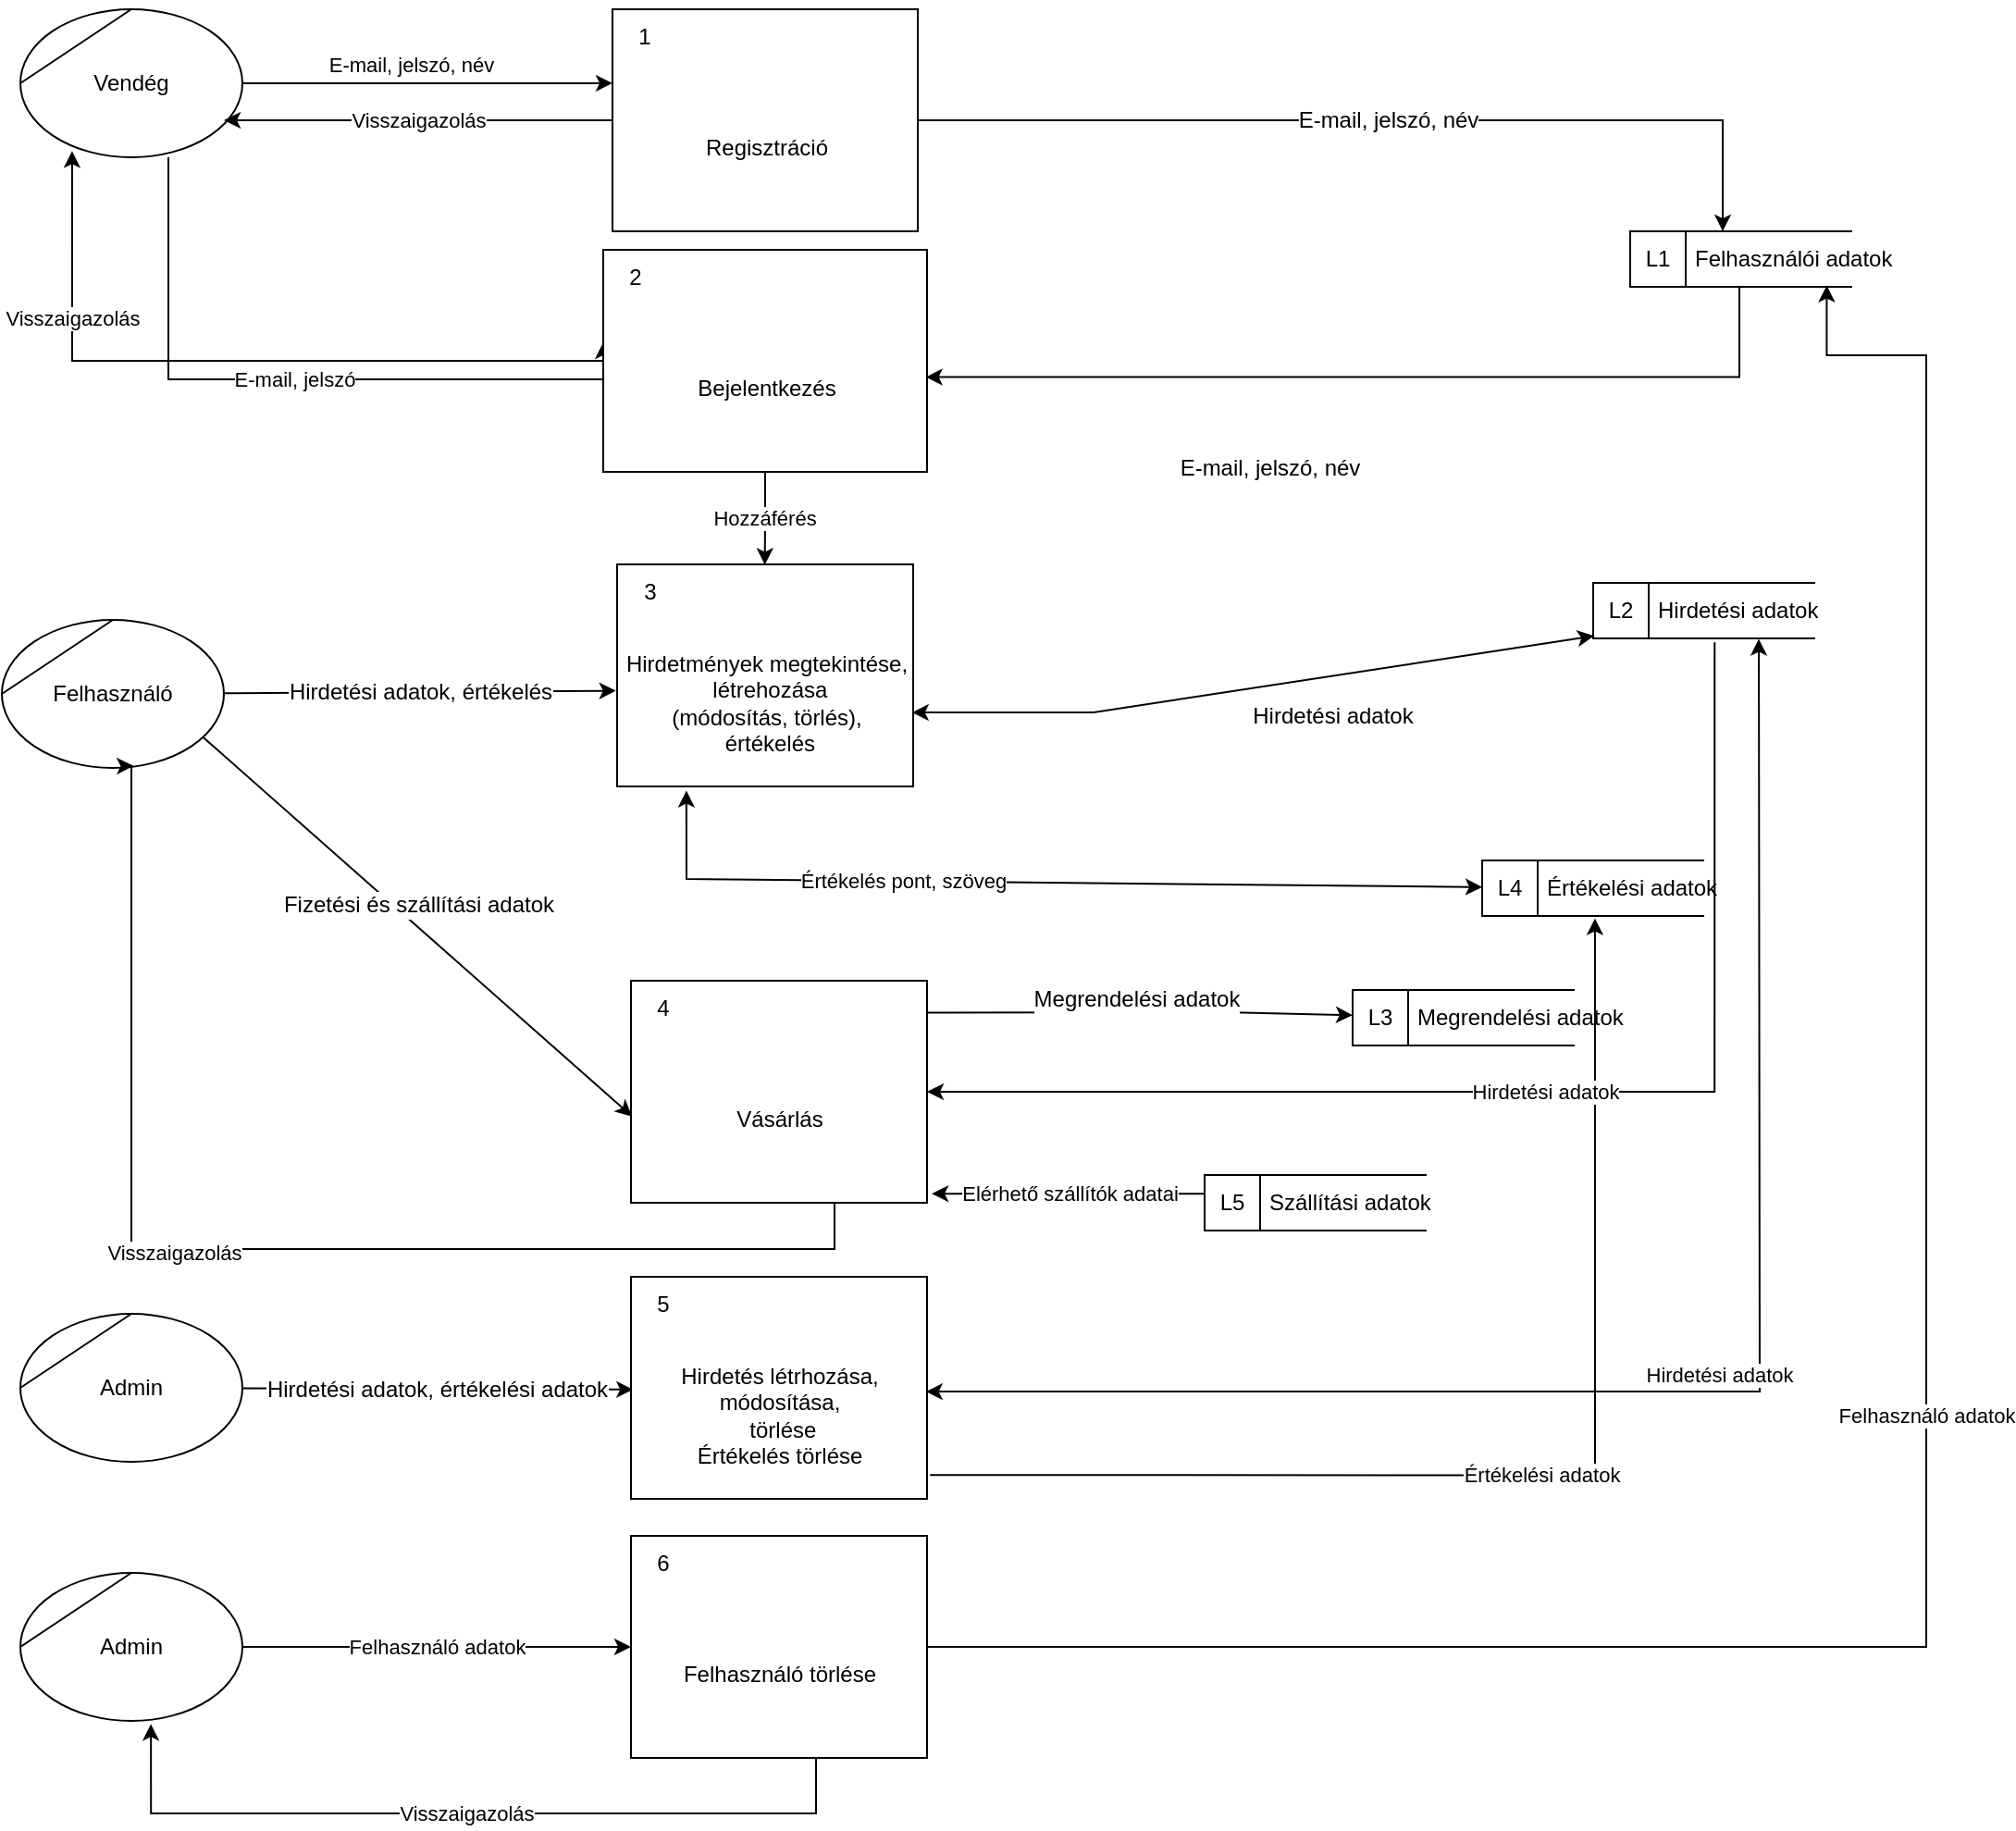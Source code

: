 <mxfile version="20.8.20" type="device"><diagram name="Page-1" id="DvjFBvJf3L-NlQ5-D-IN"><mxGraphModel dx="1287" dy="544" grid="1" gridSize="10" guides="1" tooltips="1" connect="1" arrows="1" fold="1" page="1" pageScale="1" pageWidth="827" pageHeight="1169" math="0" shadow="0"><root><mxCell id="0"/><mxCell id="1" parent="0"/><mxCell id="z8lDRwmuvihOMrb7tYAK-5" value="E-mail, jelszó, név" style="edgeStyle=orthogonalEdgeStyle;rounded=0;orthogonalLoop=1;jettySize=auto;html=1;entryX=0;entryY=0.333;entryDx=0;entryDy=0;entryPerimeter=0;" parent="1" source="z8lDRwmuvihOMrb7tYAK-1" target="z8lDRwmuvihOMrb7tYAK-2" edge="1"><mxGeometry x="-0.093" y="10" relative="1" as="geometry"><mxPoint as="offset"/></mxGeometry></mxCell><mxCell id="z8lDRwmuvihOMrb7tYAK-11" value="E-mail, jelszó" style="edgeStyle=orthogonalEdgeStyle;rounded=0;orthogonalLoop=1;jettySize=auto;html=1;entryX=0;entryY=0.417;entryDx=0;entryDy=0;entryPerimeter=0;" parent="1" source="z8lDRwmuvihOMrb7tYAK-1" target="z8lDRwmuvihOMrb7tYAK-7" edge="1"><mxGeometry relative="1" as="geometry"><mxPoint x="130" y="240" as="targetPoint"/><Array as="points"><mxPoint x="140" y="260"/></Array></mxGeometry></mxCell><mxCell id="z8lDRwmuvihOMrb7tYAK-1" value="Vendég" style="shape=stencil(tZRtjoMgEIZPw98GJR6gYXfvQe10nZQCAbYft99RNKlW7GajiTGZeeXhnZGBCRka5YCVvGHig5VlwTm9Kb5NYhUc1DElr8qjOmhISojenuGGx9gz0DTgMbaq+GR8T9+0j5C1NYYgaE0YKU86wRQaWsvvCdZv/xhFjvgXiOB7kynLyq+/Y3fVNuBiI79j7OB+db/rgceOi61+3Grg4v9YISmTO9xCHlR9/vb2xxxnzYDW6AK8OfLTeZzO66ynzM5CnqyHBUsn1DqN9UITnWoH/kUY5Iu9PtVUzRY1jx4IGk22K9UioSs+44+uvFxl3bKX1nTZdE12iV8=);whiteSpace=wrap;html=1;strokeColor=default;fontFamily=Helvetica;fontSize=12;fontColor=default;fillColor=default;" parent="1" vertex="1"><mxGeometry x="60" y="60" width="120" height="80" as="geometry"/></mxCell><mxCell id="z8lDRwmuvihOMrb7tYAK-6" value="Visszaigazolás" style="edgeStyle=orthogonalEdgeStyle;rounded=0;orthogonalLoop=1;jettySize=auto;html=1;entryX=0.917;entryY=0.75;entryDx=0;entryDy=0;entryPerimeter=0;" parent="1" source="z8lDRwmuvihOMrb7tYAK-2" target="z8lDRwmuvihOMrb7tYAK-1" edge="1"><mxGeometry relative="1" as="geometry"/></mxCell><mxCell id="z8lDRwmuvihOMrb7tYAK-17" style="edgeStyle=orthogonalEdgeStyle;rounded=0;orthogonalLoop=1;jettySize=auto;html=1;" parent="1" source="z8lDRwmuvihOMrb7tYAK-2" target="ozzOrZ0zIbH0hpoB79A5-2" edge="1"><mxGeometry relative="1" as="geometry"><mxPoint x="1010" y="120" as="targetPoint"/><Array as="points"><mxPoint x="980" y="120"/></Array></mxGeometry></mxCell><mxCell id="z8lDRwmuvihOMrb7tYAK-20" value="E-mail, jelszó, név" style="edgeLabel;html=1;align=center;verticalAlign=middle;resizable=0;points=[];fontSize=12;fontFamily=Helvetica;fontColor=default;" parent="z8lDRwmuvihOMrb7tYAK-17" vertex="1" connectable="0"><mxGeometry x="0.026" relative="1" as="geometry"><mxPoint as="offset"/></mxGeometry></mxCell><mxCell id="z8lDRwmuvihOMrb7tYAK-2" value="Regisztráció" style="html=1;dashed=0;whitespace=wrap;shape=mxgraph.dfd.process2;align=center;container=1;collapsible=0;spacingTop=30;" parent="1" vertex="1"><mxGeometry x="380" y="60" width="165" height="120" as="geometry"/></mxCell><mxCell id="z8lDRwmuvihOMrb7tYAK-3" value="1" style="text;html=1;strokeColor=none;fillColor=none;align=center;verticalAlign=middle;whiteSpace=wrap;rounded=0;movable=0;resizable=0;rotatable=0;cloneable=0;deletable=0;connectable=0;allowArrows=0;pointerEvents=1;" parent="z8lDRwmuvihOMrb7tYAK-2" vertex="1"><mxGeometry width="35" height="30" as="geometry"/></mxCell><mxCell id="z8lDRwmuvihOMrb7tYAK-4" value="" style="text;html=1;strokeColor=none;fillColor=none;align=left;verticalAlign=middle;whiteSpace=wrap;rounded=0;movable=0;resizable=0;connectable=0;allowArrows=0;rotatable=0;cloneable=0;deletable=0;spacingLeft=6;autosize=1;resizeWidth=0;" parent="z8lDRwmuvihOMrb7tYAK-2" vertex="1"><mxGeometry x="35" y="-5" width="50" height="40" as="geometry"/></mxCell><mxCell id="z8lDRwmuvihOMrb7tYAK-13" value="Visszaigazolás" style="edgeStyle=orthogonalEdgeStyle;rounded=0;orthogonalLoop=1;jettySize=auto;html=1;entryX=0.233;entryY=0.958;entryDx=0;entryDy=0;entryPerimeter=0;" parent="1" source="z8lDRwmuvihOMrb7tYAK-7" target="z8lDRwmuvihOMrb7tYAK-1" edge="1"><mxGeometry x="0.55" relative="1" as="geometry"><mxPoint as="offset"/></mxGeometry></mxCell><mxCell id="z8lDRwmuvihOMrb7tYAK-24" value="E-mail, jelszó, név" style="edgeStyle=orthogonalEdgeStyle;rounded=0;orthogonalLoop=1;jettySize=auto;html=1;fontFamily=Helvetica;fontSize=12;fontColor=default;entryX=0.996;entryY=0.573;entryDx=0;entryDy=0;entryPerimeter=0;" parent="1" source="ozzOrZ0zIbH0hpoB79A5-2" target="z8lDRwmuvihOMrb7tYAK-7" edge="1"><mxGeometry x="0.238" y="48" relative="1" as="geometry"><mxPoint y="1" as="offset"/><mxPoint x="990" y="259" as="sourcePoint"/><Array as="points"><mxPoint x="989" y="259"/></Array></mxGeometry></mxCell><mxCell id="ozzOrZ0zIbH0hpoB79A5-1" value="Hozzáférés" style="edgeStyle=orthogonalEdgeStyle;rounded=0;orthogonalLoop=1;jettySize=auto;html=1;entryX=0.499;entryY=0.002;entryDx=0;entryDy=0;entryPerimeter=0;" edge="1" parent="1" source="z8lDRwmuvihOMrb7tYAK-7" target="z8lDRwmuvihOMrb7tYAK-25"><mxGeometry relative="1" as="geometry"/></mxCell><mxCell id="z8lDRwmuvihOMrb7tYAK-7" value="Bejelentkezés" style="html=1;dashed=0;whitespace=wrap;shape=mxgraph.dfd.process2;align=center;container=1;collapsible=0;spacingTop=30;" parent="1" vertex="1"><mxGeometry x="375" y="190" width="175" height="120" as="geometry"/></mxCell><mxCell id="z8lDRwmuvihOMrb7tYAK-8" value="2" style="text;html=1;strokeColor=none;fillColor=none;align=center;verticalAlign=middle;whiteSpace=wrap;rounded=0;movable=0;resizable=0;rotatable=0;cloneable=0;deletable=0;connectable=0;allowArrows=0;pointerEvents=1;" parent="z8lDRwmuvihOMrb7tYAK-7" vertex="1"><mxGeometry width="35" height="30" as="geometry"/></mxCell><mxCell id="z8lDRwmuvihOMrb7tYAK-9" value="" style="text;html=1;strokeColor=none;fillColor=none;align=left;verticalAlign=middle;whiteSpace=wrap;rounded=0;movable=0;resizable=0;connectable=0;allowArrows=0;rotatable=0;cloneable=0;deletable=0;spacingLeft=6;autosize=1;resizeWidth=0;" parent="z8lDRwmuvihOMrb7tYAK-7" vertex="1"><mxGeometry x="35" y="-5" width="50" height="40" as="geometry"/></mxCell><mxCell id="z8lDRwmuvihOMrb7tYAK-28" value="Hirdetési adatok, értékelés" style="rounded=0;orthogonalLoop=1;jettySize=auto;html=1;entryX=-0.004;entryY=0.569;entryDx=0;entryDy=0;entryPerimeter=0;fontFamily=Helvetica;fontSize=12;fontColor=default;" parent="1" source="z8lDRwmuvihOMrb7tYAK-22" target="z8lDRwmuvihOMrb7tYAK-25" edge="1"><mxGeometry relative="1" as="geometry"/></mxCell><mxCell id="z8lDRwmuvihOMrb7tYAK-22" value="Felhasználó" style="shape=stencil(tZRtjoMgEIZPw98GJR6gYXfvQe10nZQCAbYft99RNKlW7GajiTGZeeXhnZGBCRka5YCVvGHig5VlwTm9Kb5NYhUc1DElr8qjOmhISojenuGGx9gz0DTgMbaq+GR8T9+0j5C1NYYgaE0YKU86wRQaWsvvCdZv/xhFjvgXiOB7kynLyq+/Y3fVNuBiI79j7OB+db/rgceOi61+3Grg4v9YISmTO9xCHlR9/vb2xxxnzYDW6AK8OfLTeZzO66ynzM5CnqyHBUsn1DqN9UITnWoH/kUY5Iu9PtVUzRY1jx4IGk22K9UioSs+44+uvFxl3bKX1nTZdE12iV8=);whiteSpace=wrap;html=1;strokeColor=default;fontFamily=Helvetica;fontSize=12;fontColor=default;fillColor=default;" parent="1" vertex="1"><mxGeometry x="50" y="390" width="120" height="80" as="geometry"/></mxCell><mxCell id="pwpsIvWv1hVvPI0nKZ3A-24" style="endArrow=classic;startArrow=classic;html=1;rounded=0;verticalAlign=bottom;exitX=0.234;exitY=1.019;exitDx=0;exitDy=0;exitPerimeter=0;" parent="1" source="z8lDRwmuvihOMrb7tYAK-25" target="ozzOrZ0zIbH0hpoB79A5-8" edge="1"><mxGeometry relative="1" as="geometry"><mxPoint x="630.0" y="530.082" as="targetPoint"/><Array as="points"><mxPoint x="420" y="530"/></Array></mxGeometry></mxCell><mxCell id="pwpsIvWv1hVvPI0nKZ3A-25" value="Értékelés pont, szöveg" style="edgeLabel;html=1;align=center;verticalAlign=middle;resizable=0;points=[];" parent="pwpsIvWv1hVvPI0nKZ3A-24" vertex="1" connectable="0"><mxGeometry x="-0.307" relative="1" as="geometry"><mxPoint x="-1" as="offset"/></mxGeometry></mxCell><mxCell id="z8lDRwmuvihOMrb7tYAK-25" value="Hirdetmények megtekintése,&lt;br&gt;&amp;nbsp;létrehozása&lt;br&gt;(módosítás, törlés),&lt;br&gt;&amp;nbsp;értékelés" style="html=1;dashed=0;whitespace=wrap;shape=mxgraph.dfd.process;align=center;container=1;collapsible=0;spacingTop=30;strokeColor=default;fontFamily=Helvetica;fontSize=12;fontColor=default;fillColor=default;" parent="1" vertex="1"><mxGeometry x="382.5" y="360" width="160" height="120" as="geometry"/></mxCell><mxCell id="z8lDRwmuvihOMrb7tYAK-26" value="3" style="text;html=1;strokeColor=none;fillColor=none;align=center;verticalAlign=middle;whiteSpace=wrap;rounded=0;movable=0;resizable=0;rotatable=0;cloneable=0;deletable=0;connectable=0;allowArrows=0;pointerEvents=1;fontSize=12;fontFamily=Helvetica;fontColor=default;" parent="z8lDRwmuvihOMrb7tYAK-25" vertex="1"><mxGeometry width="35" height="30" as="geometry"/></mxCell><mxCell id="z8lDRwmuvihOMrb7tYAK-27" value="" style="text;html=1;strokeColor=none;fillColor=none;align=left;verticalAlign=middle;whiteSpace=wrap;rounded=0;movable=0;resizable=0;connectable=0;allowArrows=0;rotatable=0;cloneable=0;deletable=0;spacingLeft=6;autosize=1;resizeWidth=0;fontSize=12;fontFamily=Helvetica;fontColor=default;" parent="z8lDRwmuvihOMrb7tYAK-25" vertex="1"><mxGeometry x="35" y="-5" width="50" height="40" as="geometry"/></mxCell><mxCell id="z8lDRwmuvihOMrb7tYAK-33" value="Hirdetési adatok" style="endArrow=classic;startArrow=classic;html=1;rounded=0;verticalAlign=bottom;fontFamily=Helvetica;fontSize=12;fontColor=default;elbow=vertical;entryX=0.004;entryY=0.955;entryDx=0;entryDy=0;entryPerimeter=0;exitX=0.996;exitY=0.667;exitDx=0;exitDy=0;exitPerimeter=0;" parent="1" source="z8lDRwmuvihOMrb7tYAK-25" target="ozzOrZ0zIbH0hpoB79A5-4" edge="1"><mxGeometry x="0.205" y="-30" width="50" height="50" relative="1" as="geometry"><mxPoint x="542.5" y="440" as="sourcePoint"/><mxPoint x="641.28" y="402.67" as="targetPoint"/><Array as="points"><mxPoint x="640" y="440"/></Array><mxPoint as="offset"/></mxGeometry></mxCell><mxCell id="z8lDRwmuvihOMrb7tYAK-42" value="Megrendelési adatok" style="edgeStyle=none;rounded=0;orthogonalLoop=1;jettySize=auto;html=1;fontFamily=Helvetica;fontSize=12;fontColor=default;elbow=vertical;exitX=0.996;exitY=0.144;exitDx=0;exitDy=0;exitPerimeter=0;" parent="1" source="z8lDRwmuvihOMrb7tYAK-34" target="z8lDRwmuvihOMrb7tYAK-40" edge="1"><mxGeometry x="-0.011" y="7" relative="1" as="geometry"><Array as="points"><mxPoint x="710" y="602"/></Array><mxPoint as="offset"/></mxGeometry></mxCell><mxCell id="pwpsIvWv1hVvPI0nKZ3A-27" style="edgeStyle=orthogonalEdgeStyle;rounded=0;orthogonalLoop=1;jettySize=auto;html=1;entryX=0.593;entryY=0.986;entryDx=0;entryDy=0;entryPerimeter=0;" parent="1" source="z8lDRwmuvihOMrb7tYAK-34" target="z8lDRwmuvihOMrb7tYAK-22" edge="1"><mxGeometry relative="1" as="geometry"><mxPoint x="120" y="700" as="targetPoint"/><Array as="points"><mxPoint x="500" y="730"/><mxPoint x="120" y="730"/><mxPoint x="120" y="469"/></Array></mxGeometry></mxCell><mxCell id="pwpsIvWv1hVvPI0nKZ3A-28" value="Visszaigazolás" style="edgeLabel;html=1;align=center;verticalAlign=middle;resizable=0;points=[];" parent="pwpsIvWv1hVvPI0nKZ3A-27" vertex="1" connectable="0"><mxGeometry x="0.147" y="2" relative="1" as="geometry"><mxPoint as="offset"/></mxGeometry></mxCell><mxCell id="z8lDRwmuvihOMrb7tYAK-34" value="Vásárlás" style="html=1;dashed=0;whitespace=wrap;shape=mxgraph.dfd.process;align=center;container=1;collapsible=0;spacingTop=30;strokeColor=default;fontFamily=Helvetica;fontSize=12;fontColor=default;fillColor=default;" parent="1" vertex="1"><mxGeometry x="390" y="585" width="160" height="120" as="geometry"/></mxCell><mxCell id="z8lDRwmuvihOMrb7tYAK-35" value="4" style="text;html=1;strokeColor=none;fillColor=none;align=center;verticalAlign=middle;whiteSpace=wrap;rounded=0;movable=0;resizable=0;rotatable=0;cloneable=0;deletable=0;connectable=0;allowArrows=0;pointerEvents=1;fontSize=12;fontFamily=Helvetica;fontColor=default;" parent="z8lDRwmuvihOMrb7tYAK-34" vertex="1"><mxGeometry width="35" height="30" as="geometry"/></mxCell><mxCell id="z8lDRwmuvihOMrb7tYAK-36" value="" style="text;html=1;strokeColor=none;fillColor=none;align=left;verticalAlign=middle;whiteSpace=wrap;rounded=0;movable=0;resizable=0;connectable=0;allowArrows=0;rotatable=0;cloneable=0;deletable=0;spacingLeft=6;autosize=1;resizeWidth=0;fontSize=12;fontFamily=Helvetica;fontColor=default;" parent="z8lDRwmuvihOMrb7tYAK-34" vertex="1"><mxGeometry x="35" y="-5" width="50" height="40" as="geometry"/></mxCell><mxCell id="z8lDRwmuvihOMrb7tYAK-39" value="Fizetési és szállítási adatok" style="edgeStyle=none;rounded=0;orthogonalLoop=1;jettySize=auto;html=1;entryX=0.004;entryY=0.611;entryDx=0;entryDy=0;entryPerimeter=0;fontFamily=Helvetica;fontSize=12;fontColor=default;elbow=vertical;exitX=0.906;exitY=0.792;exitDx=0;exitDy=0;exitPerimeter=0;" parent="1" source="z8lDRwmuvihOMrb7tYAK-22" target="z8lDRwmuvihOMrb7tYAK-34" edge="1"><mxGeometry x="-0.05" y="9" relative="1" as="geometry"><mxPoint as="offset"/></mxGeometry></mxCell><mxCell id="z8lDRwmuvihOMrb7tYAK-40" value="Megrendelési adatok" style="html=1;dashed=0;whitespace=wrap;shape=mxgraph.dfd.dataStoreID;align=left;spacingLeft=33;container=1;collapsible=0;autosize=0;strokeColor=default;fontFamily=Helvetica;fontSize=12;fontColor=default;fillColor=default;" parent="1" vertex="1"><mxGeometry x="780" y="590" width="120" height="30" as="geometry"/></mxCell><mxCell id="z8lDRwmuvihOMrb7tYAK-41" value="L3" style="text;html=1;strokeColor=none;fillColor=none;align=center;verticalAlign=middle;whiteSpace=wrap;rounded=0;movable=0;resizable=0;rotatable=0;cloneable=0;deletable=0;allowArrows=0;connectable=0;fontSize=12;fontFamily=Helvetica;fontColor=default;" parent="z8lDRwmuvihOMrb7tYAK-40" vertex="1"><mxGeometry width="30" height="30" as="geometry"/></mxCell><mxCell id="z8lDRwmuvihOMrb7tYAK-49" value="Hirdetési adatok, értékelési adatok" style="edgeStyle=none;rounded=0;orthogonalLoop=1;jettySize=auto;html=1;entryX=0.007;entryY=0.508;entryDx=0;entryDy=0;entryPerimeter=0;fontFamily=Helvetica;fontSize=12;fontColor=default;elbow=vertical;" parent="1" source="z8lDRwmuvihOMrb7tYAK-45" target="z8lDRwmuvihOMrb7tYAK-46" edge="1"><mxGeometry relative="1" as="geometry"/></mxCell><mxCell id="z8lDRwmuvihOMrb7tYAK-45" value="Admin" style="shape=stencil(tZRtjoMgEIZPw98GJR6gYXfvQe10nZQCAbYft99RNKlW7GajiTGZeeXhnZGBCRka5YCVvGHig5VlwTm9Kb5NYhUc1DElr8qjOmhISojenuGGx9gz0DTgMbaq+GR8T9+0j5C1NYYgaE0YKU86wRQaWsvvCdZv/xhFjvgXiOB7kynLyq+/Y3fVNuBiI79j7OB+db/rgceOi61+3Grg4v9YISmTO9xCHlR9/vb2xxxnzYDW6AK8OfLTeZzO66ynzM5CnqyHBUsn1DqN9UITnWoH/kUY5Iu9PtVUzRY1jx4IGk22K9UioSs+44+uvFxl3bKX1nTZdE12iV8=);whiteSpace=wrap;html=1;" parent="1" vertex="1"><mxGeometry x="60" y="765" width="120" height="80" as="geometry"/></mxCell><mxCell id="pwpsIvWv1hVvPI0nKZ3A-38" value="Értékelési adatok" style="edgeStyle=orthogonalEdgeStyle;rounded=0;orthogonalLoop=1;jettySize=auto;html=1;entryX=0.508;entryY=1.044;entryDx=0;entryDy=0;entryPerimeter=0;exitX=1.01;exitY=0.893;exitDx=0;exitDy=0;exitPerimeter=0;" parent="1" source="z8lDRwmuvihOMrb7tYAK-46" target="ozzOrZ0zIbH0hpoB79A5-8" edge="1"><mxGeometry relative="1" as="geometry"><mxPoint x="671.68" y="852.79" as="targetPoint"/></mxGeometry></mxCell><mxCell id="z8lDRwmuvihOMrb7tYAK-46" value="Hirdetés létrhozása, &lt;br&gt;módosítása,&lt;br&gt;&amp;nbsp;törlése&lt;br&gt;Értékelés törlése&lt;br&gt;" style="html=1;dashed=0;whitespace=wrap;shape=mxgraph.dfd.process;align=center;container=1;collapsible=0;spacingTop=30;strokeColor=default;fontFamily=Helvetica;fontSize=12;fontColor=default;fillColor=default;" parent="1" vertex="1"><mxGeometry x="390" y="745" width="160" height="120" as="geometry"/></mxCell><mxCell id="z8lDRwmuvihOMrb7tYAK-47" value="5" style="text;html=1;strokeColor=none;fillColor=none;align=center;verticalAlign=middle;whiteSpace=wrap;rounded=0;movable=0;resizable=0;rotatable=0;cloneable=0;deletable=0;connectable=0;allowArrows=0;pointerEvents=1;fontSize=12;fontFamily=Helvetica;fontColor=default;" parent="z8lDRwmuvihOMrb7tYAK-46" vertex="1"><mxGeometry width="35" height="30" as="geometry"/></mxCell><mxCell id="z8lDRwmuvihOMrb7tYAK-48" value="" style="text;html=1;strokeColor=none;fillColor=none;align=left;verticalAlign=middle;whiteSpace=wrap;rounded=0;movable=0;resizable=0;connectable=0;allowArrows=0;rotatable=0;cloneable=0;deletable=0;spacingLeft=6;autosize=1;resizeWidth=0;fontSize=12;fontFamily=Helvetica;fontColor=default;" parent="z8lDRwmuvihOMrb7tYAK-46" vertex="1"><mxGeometry x="35" y="-5" width="50" height="40" as="geometry"/></mxCell><mxCell id="pwpsIvWv1hVvPI0nKZ3A-7" value="Hirdetési adatok" style="endArrow=classic;startArrow=classic;html=1;rounded=0;verticalAlign=bottom;exitX=0.996;exitY=0.517;exitDx=0;exitDy=0;exitPerimeter=0;entryX=0.746;entryY=1.01;entryDx=0;entryDy=0;entryPerimeter=0;" parent="1" source="z8lDRwmuvihOMrb7tYAK-46" target="ozzOrZ0zIbH0hpoB79A5-4" edge="1"><mxGeometry width="50" height="50" relative="1" as="geometry"><mxPoint x="550" y="804.29" as="sourcePoint"/><mxPoint x="1010" y="800" as="targetPoint"/><Array as="points"><mxPoint x="1000" y="807"/></Array></mxGeometry></mxCell><mxCell id="pwpsIvWv1hVvPI0nKZ3A-12" value="Felhasználó adatok" style="edgeStyle=orthogonalEdgeStyle;rounded=0;orthogonalLoop=1;jettySize=auto;html=1;" parent="1" source="pwpsIvWv1hVvPI0nKZ3A-8" target="pwpsIvWv1hVvPI0nKZ3A-9" edge="1"><mxGeometry relative="1" as="geometry"/></mxCell><mxCell id="pwpsIvWv1hVvPI0nKZ3A-8" value="Admin" style="shape=stencil(tZRtjoMgEIZPw98GJR6gYXfvQe10nZQCAbYft99RNKlW7GajiTGZeeXhnZGBCRka5YCVvGHig5VlwTm9Kb5NYhUc1DElr8qjOmhISojenuGGx9gz0DTgMbaq+GR8T9+0j5C1NYYgaE0YKU86wRQaWsvvCdZv/xhFjvgXiOB7kynLyq+/Y3fVNuBiI79j7OB+db/rgceOi61+3Grg4v9YISmTO9xCHlR9/vb2xxxnzYDW6AK8OfLTeZzO66ynzM5CnqyHBUsn1DqN9UITnWoH/kUY5Iu9PtVUzRY1jx4IGk22K9UioSs+44+uvFxl3bKX1nTZdE12iV8=);whiteSpace=wrap;html=1;" parent="1" vertex="1"><mxGeometry x="60" y="905" width="120" height="80" as="geometry"/></mxCell><mxCell id="pwpsIvWv1hVvPI0nKZ3A-17" value="Felhasználó adatok" style="edgeStyle=orthogonalEdgeStyle;rounded=0;orthogonalLoop=1;jettySize=auto;html=1;entryX=0.885;entryY=0.976;entryDx=0;entryDy=0;entryPerimeter=0;" parent="1" source="pwpsIvWv1hVvPI0nKZ3A-9" target="ozzOrZ0zIbH0hpoB79A5-2" edge="1"><mxGeometry relative="1" as="geometry"><mxPoint x="1120" y="246.735" as="targetPoint"/><Array as="points"><mxPoint x="1090" y="945"/><mxPoint x="1090" y="247"/><mxPoint x="1036" y="247"/></Array></mxGeometry></mxCell><mxCell id="pwpsIvWv1hVvPI0nKZ3A-21" value="Visszaigazolás" style="edgeStyle=orthogonalEdgeStyle;rounded=0;orthogonalLoop=1;jettySize=auto;html=1;entryX=0.588;entryY=1.021;entryDx=0;entryDy=0;entryPerimeter=0;" parent="1" source="pwpsIvWv1hVvPI0nKZ3A-9" target="pwpsIvWv1hVvPI0nKZ3A-8" edge="1"><mxGeometry relative="1" as="geometry"><mxPoint x="130" y="1085" as="targetPoint"/><Array as="points"><mxPoint x="490" y="1035"/><mxPoint x="131" y="1035"/></Array></mxGeometry></mxCell><mxCell id="pwpsIvWv1hVvPI0nKZ3A-9" value="Felhasználó törlése" style="html=1;dashed=0;whitespace=wrap;shape=mxgraph.dfd.process2;align=center;container=1;collapsible=0;spacingTop=30;" parent="1" vertex="1"><mxGeometry x="390" y="885" width="160" height="120" as="geometry"/></mxCell><mxCell id="pwpsIvWv1hVvPI0nKZ3A-10" value="6" style="text;html=1;strokeColor=none;fillColor=none;align=center;verticalAlign=middle;whiteSpace=wrap;rounded=0;movable=0;resizable=0;rotatable=0;cloneable=0;deletable=0;connectable=0;allowArrows=0;pointerEvents=1;" parent="pwpsIvWv1hVvPI0nKZ3A-9" vertex="1"><mxGeometry width="35" height="30" as="geometry"/></mxCell><mxCell id="pwpsIvWv1hVvPI0nKZ3A-11" value="" style="text;html=1;strokeColor=none;fillColor=none;align=left;verticalAlign=middle;whiteSpace=wrap;rounded=0;movable=0;resizable=0;connectable=0;allowArrows=0;rotatable=0;cloneable=0;deletable=0;spacingLeft=6;autosize=1;resizeWidth=0;" parent="pwpsIvWv1hVvPI0nKZ3A-9" vertex="1"><mxGeometry x="35" y="-5" width="50" height="40" as="geometry"/></mxCell><mxCell id="pwpsIvWv1hVvPI0nKZ3A-31" value="Elérhető szállítók adatai" style="edgeStyle=orthogonalEdgeStyle;rounded=0;orthogonalLoop=1;jettySize=auto;html=1;entryX=1.016;entryY=0.959;entryDx=0;entryDy=0;entryPerimeter=0;" parent="1" source="ozzOrZ0zIbH0hpoB79A5-10" target="z8lDRwmuvihOMrb7tYAK-34" edge="1"><mxGeometry relative="1" as="geometry"><mxPoint x="560" y="700" as="targetPoint"/><Array as="points"><mxPoint x="820" y="700"/><mxPoint x="820" y="700"/></Array><mxPoint x="840" y="720" as="sourcePoint"/></mxGeometry></mxCell><mxCell id="pwpsIvWv1hVvPI0nKZ3A-34" value="Hirdetési adatok" style="edgeStyle=orthogonalEdgeStyle;rounded=0;orthogonalLoop=1;jettySize=auto;html=1;exitX=0.547;exitY=1.071;exitDx=0;exitDy=0;exitPerimeter=0;" parent="1" source="ozzOrZ0zIbH0hpoB79A5-4" target="z8lDRwmuvihOMrb7tYAK-34" edge="1"><mxGeometry relative="1" as="geometry"><mxPoint x="960" y="430" as="sourcePoint"/><Array as="points"><mxPoint x="976" y="645"/></Array></mxGeometry></mxCell><mxCell id="ozzOrZ0zIbH0hpoB79A5-2" value="Felhasználói adatok" style="html=1;dashed=0;whitespace=wrap;shape=mxgraph.dfd.dataStoreID;align=left;spacingLeft=33;container=1;collapsible=0;autosize=0;" vertex="1" parent="1"><mxGeometry x="930" y="180" width="120" height="30" as="geometry"/></mxCell><mxCell id="ozzOrZ0zIbH0hpoB79A5-3" value="L1" style="text;html=1;strokeColor=none;fillColor=none;align=center;verticalAlign=middle;whiteSpace=wrap;rounded=0;movable=0;resizable=0;rotatable=0;cloneable=0;deletable=0;allowArrows=0;connectable=0;" vertex="1" parent="ozzOrZ0zIbH0hpoB79A5-2"><mxGeometry width="30" height="30" as="geometry"/></mxCell><mxCell id="ozzOrZ0zIbH0hpoB79A5-4" value="Hirdetési adatok" style="html=1;dashed=0;whitespace=wrap;shape=mxgraph.dfd.dataStoreID;align=left;spacingLeft=33;container=1;collapsible=0;autosize=0;" vertex="1" parent="1"><mxGeometry x="910" y="370" width="120" height="30" as="geometry"/></mxCell><mxCell id="ozzOrZ0zIbH0hpoB79A5-5" value="L2" style="text;html=1;strokeColor=none;fillColor=none;align=center;verticalAlign=middle;whiteSpace=wrap;rounded=0;movable=0;resizable=0;rotatable=0;cloneable=0;deletable=0;allowArrows=0;connectable=0;" vertex="1" parent="ozzOrZ0zIbH0hpoB79A5-4"><mxGeometry width="30" height="30" as="geometry"/></mxCell><mxCell id="ozzOrZ0zIbH0hpoB79A5-8" value="Értékelési adatok" style="html=1;dashed=0;whitespace=wrap;shape=mxgraph.dfd.dataStoreID;align=left;spacingLeft=33;container=1;collapsible=0;autosize=0;" vertex="1" parent="1"><mxGeometry x="850" y="520" width="120" height="30" as="geometry"/></mxCell><mxCell id="ozzOrZ0zIbH0hpoB79A5-9" value="L4" style="text;html=1;strokeColor=none;fillColor=none;align=center;verticalAlign=middle;whiteSpace=wrap;rounded=0;movable=0;resizable=0;rotatable=0;cloneable=0;deletable=0;allowArrows=0;connectable=0;" vertex="1" parent="ozzOrZ0zIbH0hpoB79A5-8"><mxGeometry width="30" height="30" as="geometry"/></mxCell><mxCell id="ozzOrZ0zIbH0hpoB79A5-10" value="Szállítási adatok" style="html=1;dashed=0;whitespace=wrap;shape=mxgraph.dfd.dataStoreID;align=left;spacingLeft=33;container=1;collapsible=0;autosize=0;" vertex="1" parent="1"><mxGeometry x="700" y="690" width="120" height="30" as="geometry"/></mxCell><mxCell id="ozzOrZ0zIbH0hpoB79A5-11" value="L5" style="text;html=1;strokeColor=none;fillColor=none;align=center;verticalAlign=middle;whiteSpace=wrap;rounded=0;movable=0;resizable=0;rotatable=0;cloneable=0;deletable=0;allowArrows=0;connectable=0;" vertex="1" parent="ozzOrZ0zIbH0hpoB79A5-10"><mxGeometry width="30" height="30" as="geometry"/></mxCell></root></mxGraphModel></diagram></mxfile>
